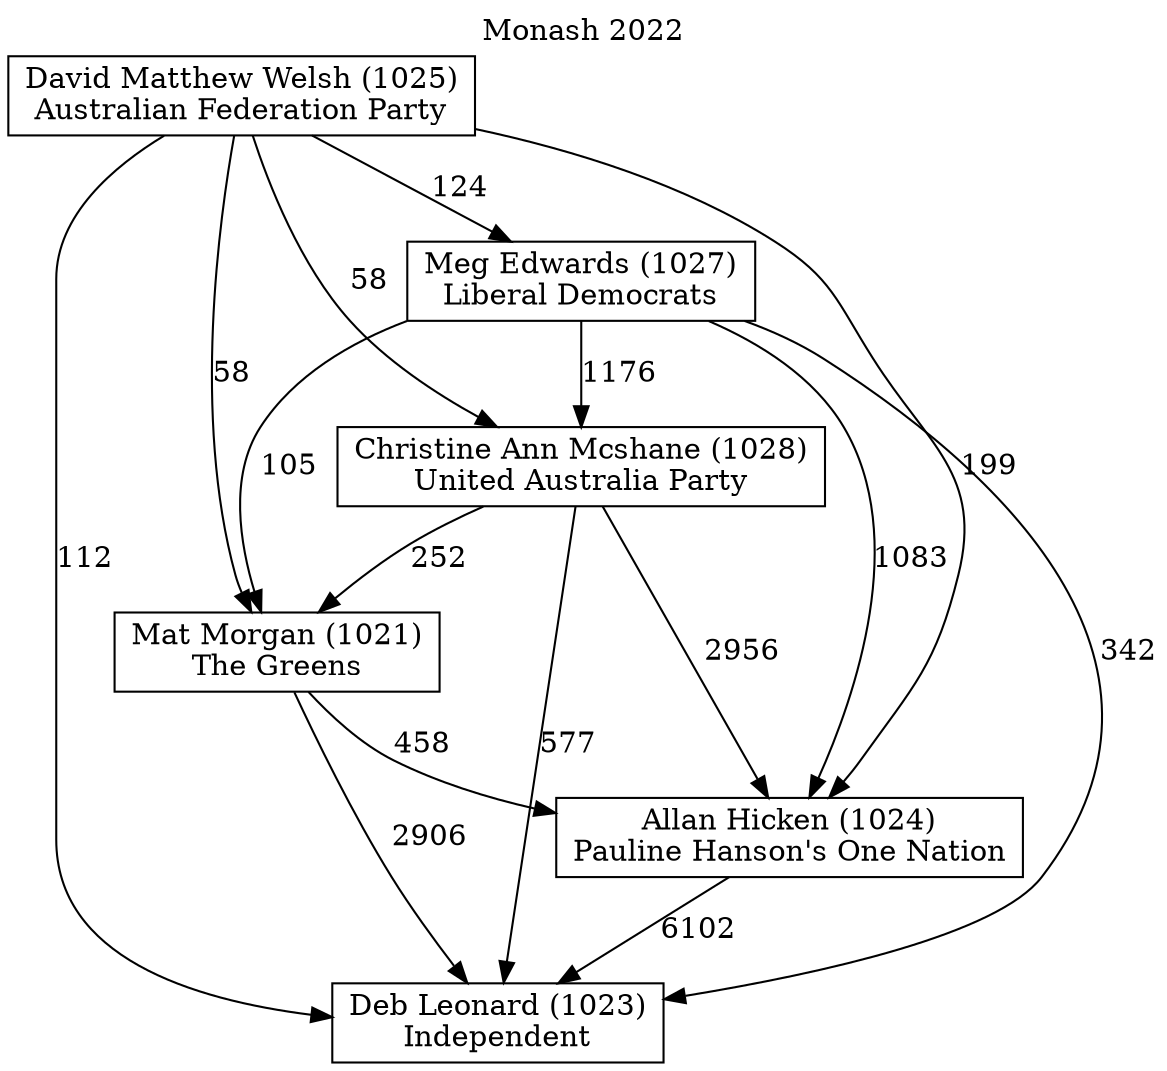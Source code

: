 // House preference flow
digraph "Deb Leonard (1023)_Monash_2022" {
	graph [label="Monash 2022" labelloc=t mclimit=10]
	node [shape=box]
	"Mat Morgan (1021)" [label="Mat Morgan (1021)
The Greens"]
	"David Matthew Welsh (1025)" [label="David Matthew Welsh (1025)
Australian Federation Party"]
	"Allan Hicken (1024)" [label="Allan Hicken (1024)
Pauline Hanson's One Nation"]
	"Deb Leonard (1023)" [label="Deb Leonard (1023)
Independent"]
	"Christine Ann Mcshane (1028)" [label="Christine Ann Mcshane (1028)
United Australia Party"]
	"Meg Edwards (1027)" [label="Meg Edwards (1027)
Liberal Democrats"]
	"Meg Edwards (1027)" -> "Allan Hicken (1024)" [label=1083]
	"David Matthew Welsh (1025)" -> "Christine Ann Mcshane (1028)" [label=58]
	"Christine Ann Mcshane (1028)" -> "Allan Hicken (1024)" [label=2956]
	"David Matthew Welsh (1025)" -> "Allan Hicken (1024)" [label=199]
	"Mat Morgan (1021)" -> "Allan Hicken (1024)" [label=458]
	"David Matthew Welsh (1025)" -> "Meg Edwards (1027)" [label=124]
	"Allan Hicken (1024)" -> "Deb Leonard (1023)" [label=6102]
	"David Matthew Welsh (1025)" -> "Deb Leonard (1023)" [label=112]
	"Meg Edwards (1027)" -> "Mat Morgan (1021)" [label=105]
	"Meg Edwards (1027)" -> "Christine Ann Mcshane (1028)" [label=1176]
	"Meg Edwards (1027)" -> "Deb Leonard (1023)" [label=342]
	"Christine Ann Mcshane (1028)" -> "Mat Morgan (1021)" [label=252]
	"David Matthew Welsh (1025)" -> "Mat Morgan (1021)" [label=58]
	"Mat Morgan (1021)" -> "Deb Leonard (1023)" [label=2906]
	"Christine Ann Mcshane (1028)" -> "Deb Leonard (1023)" [label=577]
}
